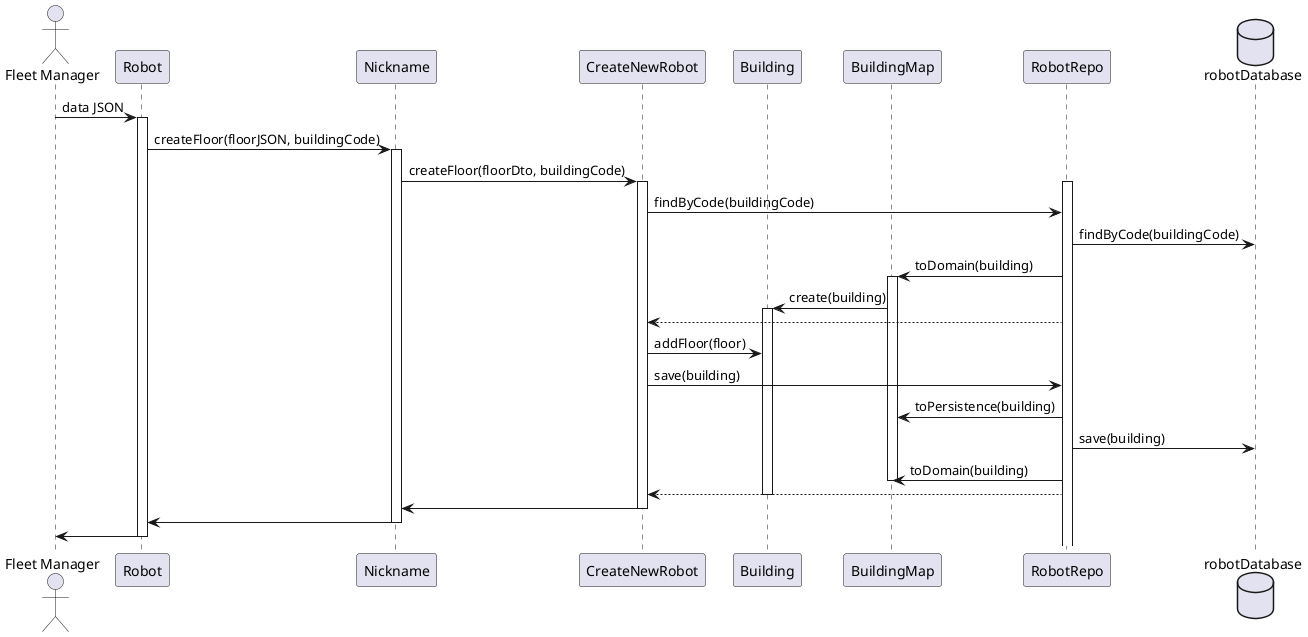 @startuml SequenceDiagramLevel3
'https://plantuml.com/use-case-diagram


actor "Fleet Manager" as FM
participant Robot
participant Nickname
participant CreateNewRobot
participant Building
participant BuildingMap
participant RobotRepo
database robotDatabase

FM -> Robot : data JSON
activate Robot

Robot -> Nickname : createFloor(floorJSON, buildingCode)
activate Nickname

Nickname -> CreateNewRobot : createFloor(floorDto, buildingCode)
activate CreateNewRobot
activate RobotRepo

CreateNewRobot -> RobotRepo : findByCode(buildingCode)

RobotRepo -> robotDatabase : findByCode(buildingCode)

RobotRepo -> BuildingMap : toDomain(building)
activate BuildingMap

BuildingMap -> Building : create(building)
activate Building

RobotRepo --> CreateNewRobot

CreateNewRobot -> Building : addFloor(floor)

CreateNewRobot -> RobotRepo : save(building)

RobotRepo -> BuildingMap : toPersistence(building)

RobotRepo -> robotDatabase : save(building)

RobotRepo -> BuildingMap : toDomain(building)
deactivate BuildingMap

RobotRepo --> CreateNewRobot

deactivate Building

CreateNewRobot -> Nickname 
deactivate CreateNewRobot

Nickname -> Robot

deactivate Nickname

Robot -> FM

deactivate Robot

@enduml